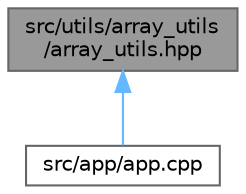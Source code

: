 digraph "src/utils/array_utils/array_utils.hpp"
{
 // LATEX_PDF_SIZE
  bgcolor="transparent";
  edge [fontname=Helvetica,fontsize=10,labelfontname=Helvetica,labelfontsize=10];
  node [fontname=Helvetica,fontsize=10,shape=box,height=0.2,width=0.4];
  Node1 [id="Node000001",label="src/utils/array_utils\l/array_utils.hpp",height=0.2,width=0.4,color="gray40", fillcolor="grey60", style="filled", fontcolor="black",tooltip="Deklaracja funkcji narzędziowych do operacji na tablicach liczb całkowitych."];
  Node1 -> Node2 [id="edge2_Node000001_Node000002",dir="back",color="steelblue1",style="solid",tooltip=" "];
  Node2 [id="Node000002",label="src/app/app.cpp",height=0.2,width=0.4,color="grey40", fillcolor="white", style="filled",URL="$app_8cpp.html",tooltip="Implementacja klasy App obsługującej operacje na liście liczb całkowitych poprzez interaktywne menu."];
}
